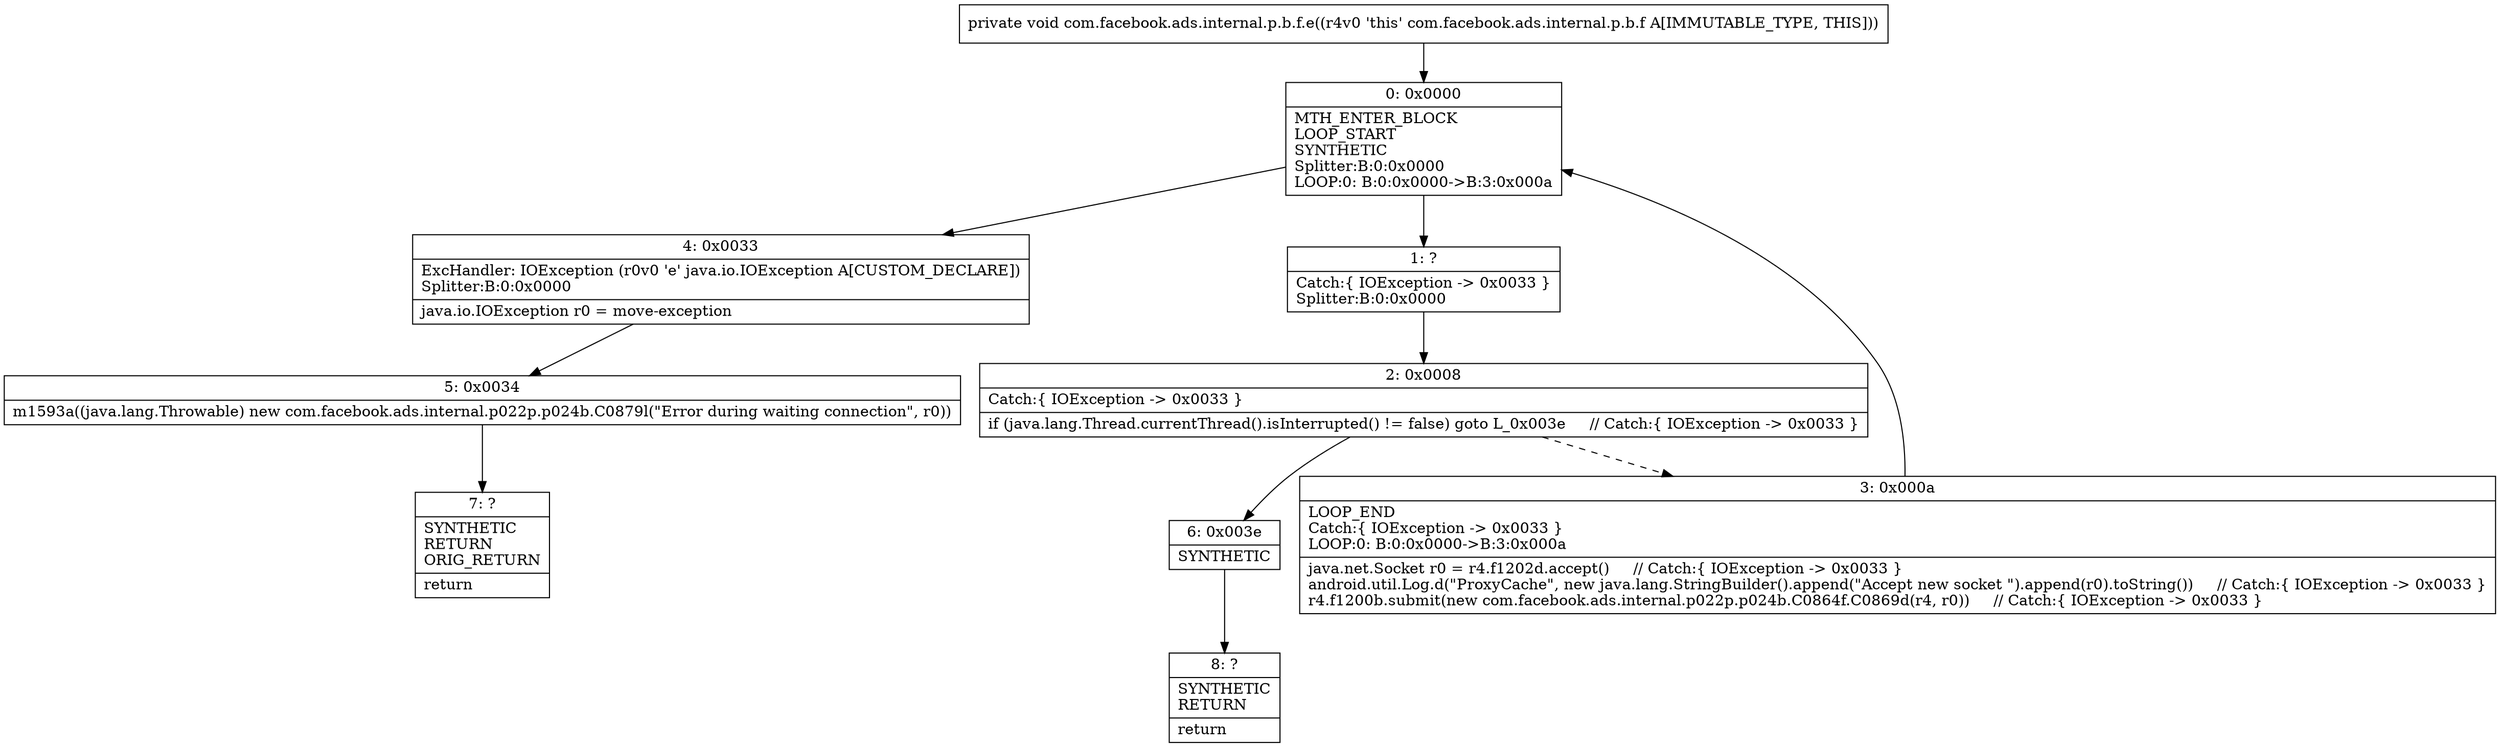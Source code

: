digraph "CFG forcom.facebook.ads.internal.p.b.f.e()V" {
Node_0 [shape=record,label="{0\:\ 0x0000|MTH_ENTER_BLOCK\lLOOP_START\lSYNTHETIC\lSplitter:B:0:0x0000\lLOOP:0: B:0:0x0000\-\>B:3:0x000a\l}"];
Node_1 [shape=record,label="{1\:\ ?|Catch:\{ IOException \-\> 0x0033 \}\lSplitter:B:0:0x0000\l}"];
Node_2 [shape=record,label="{2\:\ 0x0008|Catch:\{ IOException \-\> 0x0033 \}\l|if (java.lang.Thread.currentThread().isInterrupted() != false) goto L_0x003e     \/\/ Catch:\{ IOException \-\> 0x0033 \}\l}"];
Node_3 [shape=record,label="{3\:\ 0x000a|LOOP_END\lCatch:\{ IOException \-\> 0x0033 \}\lLOOP:0: B:0:0x0000\-\>B:3:0x000a\l|java.net.Socket r0 = r4.f1202d.accept()     \/\/ Catch:\{ IOException \-\> 0x0033 \}\landroid.util.Log.d(\"ProxyCache\", new java.lang.StringBuilder().append(\"Accept new socket \").append(r0).toString())     \/\/ Catch:\{ IOException \-\> 0x0033 \}\lr4.f1200b.submit(new com.facebook.ads.internal.p022p.p024b.C0864f.C0869d(r4, r0))     \/\/ Catch:\{ IOException \-\> 0x0033 \}\l}"];
Node_4 [shape=record,label="{4\:\ 0x0033|ExcHandler: IOException (r0v0 'e' java.io.IOException A[CUSTOM_DECLARE])\lSplitter:B:0:0x0000\l|java.io.IOException r0 = move\-exception\l}"];
Node_5 [shape=record,label="{5\:\ 0x0034|m1593a((java.lang.Throwable) new com.facebook.ads.internal.p022p.p024b.C0879l(\"Error during waiting connection\", r0))\l}"];
Node_6 [shape=record,label="{6\:\ 0x003e|SYNTHETIC\l}"];
Node_7 [shape=record,label="{7\:\ ?|SYNTHETIC\lRETURN\lORIG_RETURN\l|return\l}"];
Node_8 [shape=record,label="{8\:\ ?|SYNTHETIC\lRETURN\l|return\l}"];
MethodNode[shape=record,label="{private void com.facebook.ads.internal.p.b.f.e((r4v0 'this' com.facebook.ads.internal.p.b.f A[IMMUTABLE_TYPE, THIS])) }"];
MethodNode -> Node_0;
Node_0 -> Node_1;
Node_0 -> Node_4;
Node_1 -> Node_2;
Node_2 -> Node_3[style=dashed];
Node_2 -> Node_6;
Node_3 -> Node_0;
Node_4 -> Node_5;
Node_5 -> Node_7;
Node_6 -> Node_8;
}

